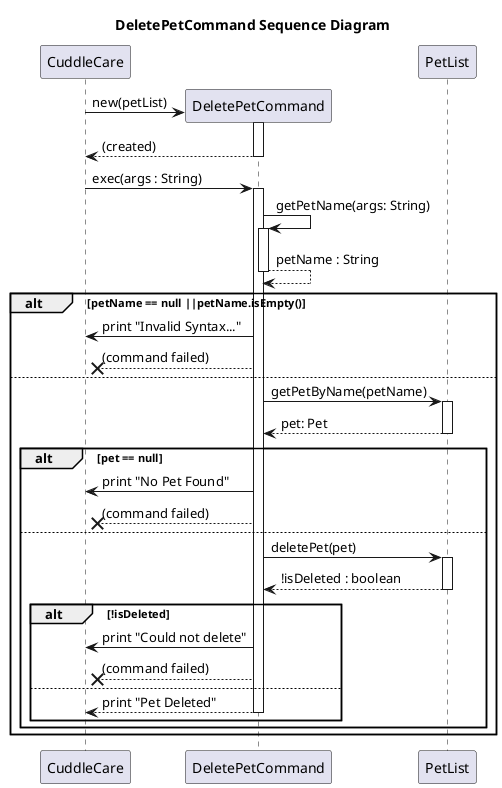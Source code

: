 @startuml
title DeletePetCommand Sequence Diagram

' Constructor
CuddleCare -> DeletePetCommand** : new(petList)
activate DeletePetCommand
return (created)

' Exec Method
CuddleCare -> DeletePetCommand : exec(args : String)
activate DeletePetCommand

' getPetName Method
DeletePetCommand -> DeletePetCommand : getPetName(args: String)
activate DeletePetCommand
return petName : String

' if input was invalid
alt petName == null ||petName.isEmpty()
    DeletePetCommand -> CuddleCare : print "Invalid Syntax..."
    DeletePetCommand --x CuddleCare : (command failed)

else
    DeletePetCommand -> PetList : getPetByName(petName)
    activate PetList
    return pet: Pet

    ' if invalid pet
    alt pet == null
        DeletePetCommand -> CuddleCare : print "No Pet Found"
        DeletePetCommand --x CuddleCare : (command failed)

    else
        DeletePetCommand -> PetList : deletePet(pet)
        activate PetList
        return !isDeleted : boolean

        ' if some error in deleting the pet
        alt !isDeleted
            DeletePetCommand -> CuddleCare : print "Could not delete"
            DeletePetCommand --x CuddleCare : (command failed)

        else
            ' happy path
            return print "Pet Deleted"
        end

    end

end

@enduml
